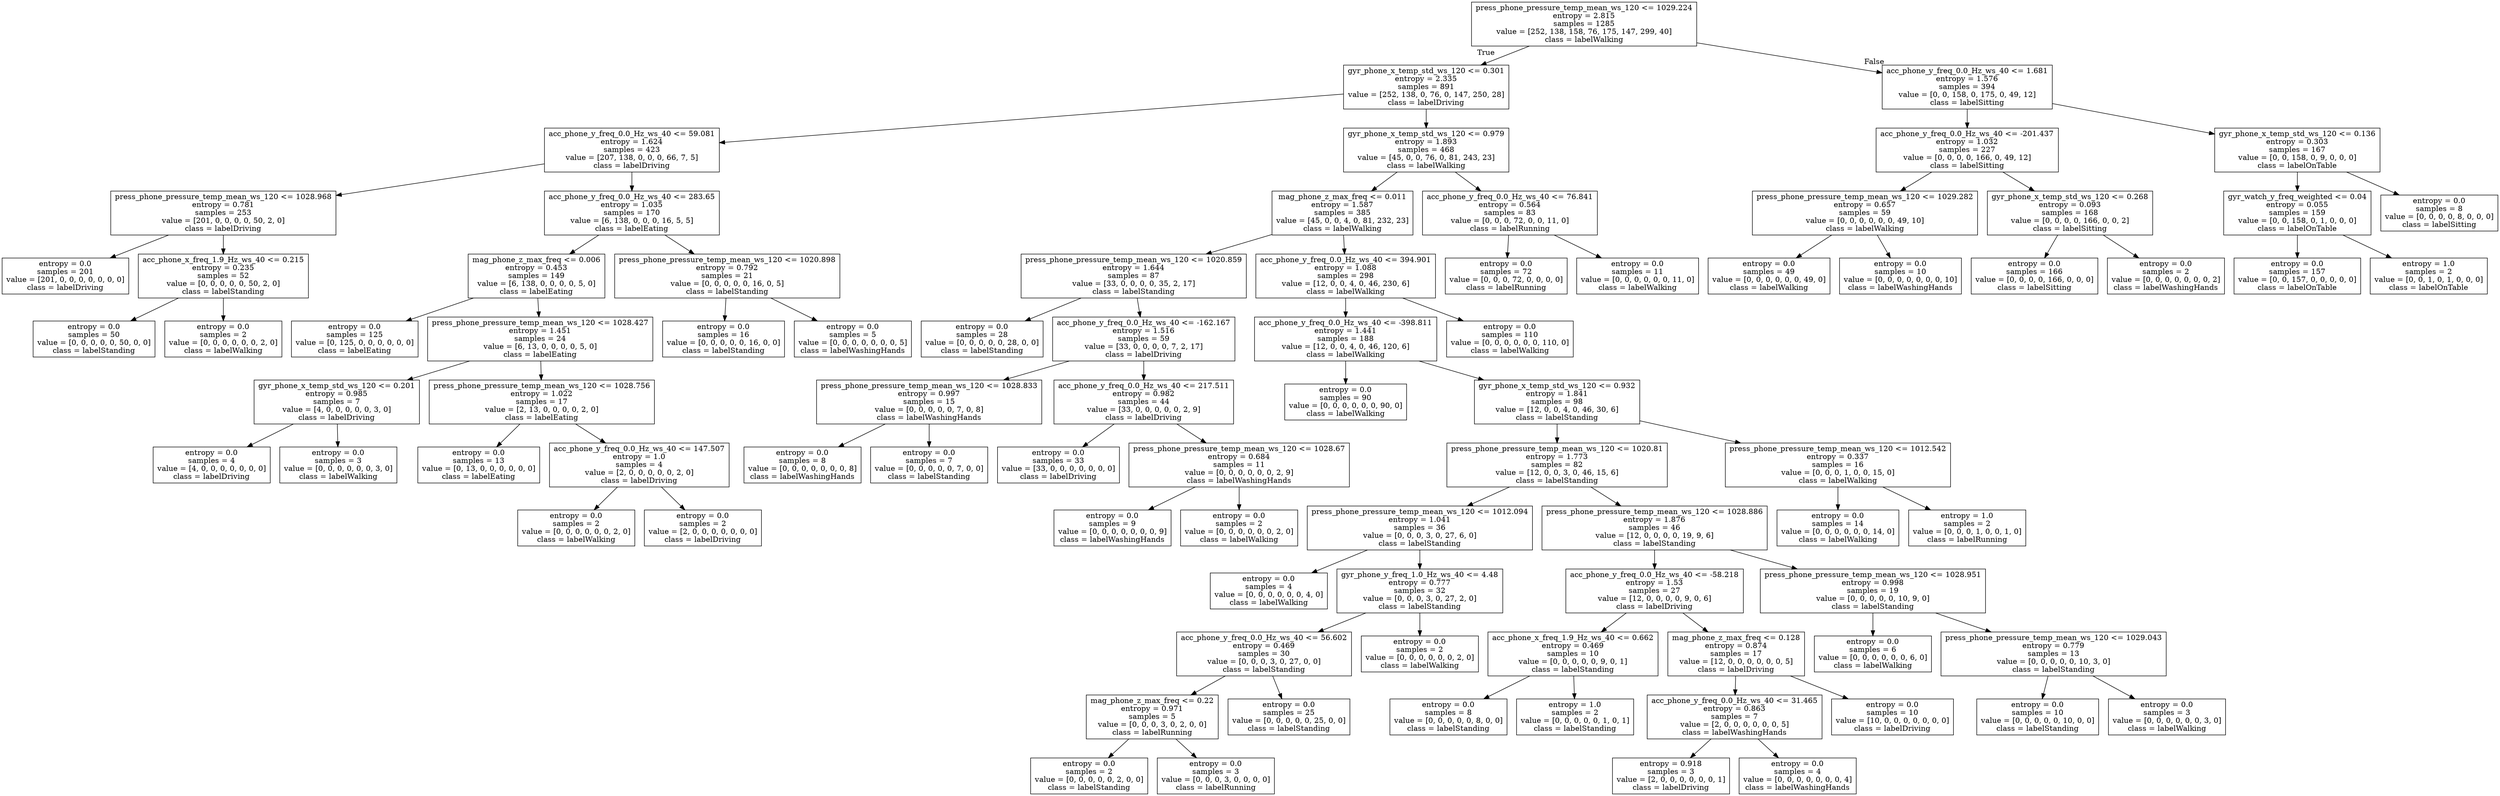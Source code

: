 digraph Tree {
node [shape=box] ;
0 [label="press_phone_pressure_temp_mean_ws_120 <= 1029.224\nentropy = 2.815\nsamples = 1285\nvalue = [252, 138, 158, 76, 175, 147, 299, 40]\nclass = labelWalking"] ;
1 [label="gyr_phone_x_temp_std_ws_120 <= 0.301\nentropy = 2.335\nsamples = 891\nvalue = [252, 138, 0, 76, 0, 147, 250, 28]\nclass = labelDriving"] ;
0 -> 1 [labeldistance=2.5, labelangle=45, headlabel="True"] ;
2 [label="acc_phone_y_freq_0.0_Hz_ws_40 <= 59.081\nentropy = 1.624\nsamples = 423\nvalue = [207, 138, 0, 0, 0, 66, 7, 5]\nclass = labelDriving"] ;
1 -> 2 ;
3 [label="press_phone_pressure_temp_mean_ws_120 <= 1028.968\nentropy = 0.781\nsamples = 253\nvalue = [201, 0, 0, 0, 0, 50, 2, 0]\nclass = labelDriving"] ;
2 -> 3 ;
4 [label="entropy = 0.0\nsamples = 201\nvalue = [201, 0, 0, 0, 0, 0, 0, 0]\nclass = labelDriving"] ;
3 -> 4 ;
5 [label="acc_phone_x_freq_1.9_Hz_ws_40 <= 0.215\nentropy = 0.235\nsamples = 52\nvalue = [0, 0, 0, 0, 0, 50, 2, 0]\nclass = labelStanding"] ;
3 -> 5 ;
6 [label="entropy = 0.0\nsamples = 50\nvalue = [0, 0, 0, 0, 0, 50, 0, 0]\nclass = labelStanding"] ;
5 -> 6 ;
7 [label="entropy = 0.0\nsamples = 2\nvalue = [0, 0, 0, 0, 0, 0, 2, 0]\nclass = labelWalking"] ;
5 -> 7 ;
8 [label="acc_phone_y_freq_0.0_Hz_ws_40 <= 283.65\nentropy = 1.035\nsamples = 170\nvalue = [6, 138, 0, 0, 0, 16, 5, 5]\nclass = labelEating"] ;
2 -> 8 ;
9 [label="mag_phone_z_max_freq <= 0.006\nentropy = 0.453\nsamples = 149\nvalue = [6, 138, 0, 0, 0, 0, 5, 0]\nclass = labelEating"] ;
8 -> 9 ;
10 [label="entropy = 0.0\nsamples = 125\nvalue = [0, 125, 0, 0, 0, 0, 0, 0]\nclass = labelEating"] ;
9 -> 10 ;
11 [label="press_phone_pressure_temp_mean_ws_120 <= 1028.427\nentropy = 1.451\nsamples = 24\nvalue = [6, 13, 0, 0, 0, 0, 5, 0]\nclass = labelEating"] ;
9 -> 11 ;
12 [label="gyr_phone_x_temp_std_ws_120 <= 0.201\nentropy = 0.985\nsamples = 7\nvalue = [4, 0, 0, 0, 0, 0, 3, 0]\nclass = labelDriving"] ;
11 -> 12 ;
13 [label="entropy = 0.0\nsamples = 4\nvalue = [4, 0, 0, 0, 0, 0, 0, 0]\nclass = labelDriving"] ;
12 -> 13 ;
14 [label="entropy = 0.0\nsamples = 3\nvalue = [0, 0, 0, 0, 0, 0, 3, 0]\nclass = labelWalking"] ;
12 -> 14 ;
15 [label="press_phone_pressure_temp_mean_ws_120 <= 1028.756\nentropy = 1.022\nsamples = 17\nvalue = [2, 13, 0, 0, 0, 0, 2, 0]\nclass = labelEating"] ;
11 -> 15 ;
16 [label="entropy = 0.0\nsamples = 13\nvalue = [0, 13, 0, 0, 0, 0, 0, 0]\nclass = labelEating"] ;
15 -> 16 ;
17 [label="acc_phone_y_freq_0.0_Hz_ws_40 <= 147.507\nentropy = 1.0\nsamples = 4\nvalue = [2, 0, 0, 0, 0, 0, 2, 0]\nclass = labelDriving"] ;
15 -> 17 ;
18 [label="entropy = 0.0\nsamples = 2\nvalue = [0, 0, 0, 0, 0, 0, 2, 0]\nclass = labelWalking"] ;
17 -> 18 ;
19 [label="entropy = 0.0\nsamples = 2\nvalue = [2, 0, 0, 0, 0, 0, 0, 0]\nclass = labelDriving"] ;
17 -> 19 ;
20 [label="press_phone_pressure_temp_mean_ws_120 <= 1020.898\nentropy = 0.792\nsamples = 21\nvalue = [0, 0, 0, 0, 0, 16, 0, 5]\nclass = labelStanding"] ;
8 -> 20 ;
21 [label="entropy = 0.0\nsamples = 16\nvalue = [0, 0, 0, 0, 0, 16, 0, 0]\nclass = labelStanding"] ;
20 -> 21 ;
22 [label="entropy = 0.0\nsamples = 5\nvalue = [0, 0, 0, 0, 0, 0, 0, 5]\nclass = labelWashingHands"] ;
20 -> 22 ;
23 [label="gyr_phone_x_temp_std_ws_120 <= 0.979\nentropy = 1.893\nsamples = 468\nvalue = [45, 0, 0, 76, 0, 81, 243, 23]\nclass = labelWalking"] ;
1 -> 23 ;
24 [label="mag_phone_z_max_freq <= 0.011\nentropy = 1.587\nsamples = 385\nvalue = [45, 0, 0, 4, 0, 81, 232, 23]\nclass = labelWalking"] ;
23 -> 24 ;
25 [label="press_phone_pressure_temp_mean_ws_120 <= 1020.859\nentropy = 1.644\nsamples = 87\nvalue = [33, 0, 0, 0, 0, 35, 2, 17]\nclass = labelStanding"] ;
24 -> 25 ;
26 [label="entropy = 0.0\nsamples = 28\nvalue = [0, 0, 0, 0, 0, 28, 0, 0]\nclass = labelStanding"] ;
25 -> 26 ;
27 [label="acc_phone_y_freq_0.0_Hz_ws_40 <= -162.167\nentropy = 1.516\nsamples = 59\nvalue = [33, 0, 0, 0, 0, 7, 2, 17]\nclass = labelDriving"] ;
25 -> 27 ;
28 [label="press_phone_pressure_temp_mean_ws_120 <= 1028.833\nentropy = 0.997\nsamples = 15\nvalue = [0, 0, 0, 0, 0, 7, 0, 8]\nclass = labelWashingHands"] ;
27 -> 28 ;
29 [label="entropy = 0.0\nsamples = 8\nvalue = [0, 0, 0, 0, 0, 0, 0, 8]\nclass = labelWashingHands"] ;
28 -> 29 ;
30 [label="entropy = 0.0\nsamples = 7\nvalue = [0, 0, 0, 0, 0, 7, 0, 0]\nclass = labelStanding"] ;
28 -> 30 ;
31 [label="acc_phone_y_freq_0.0_Hz_ws_40 <= 217.511\nentropy = 0.982\nsamples = 44\nvalue = [33, 0, 0, 0, 0, 0, 2, 9]\nclass = labelDriving"] ;
27 -> 31 ;
32 [label="entropy = 0.0\nsamples = 33\nvalue = [33, 0, 0, 0, 0, 0, 0, 0]\nclass = labelDriving"] ;
31 -> 32 ;
33 [label="press_phone_pressure_temp_mean_ws_120 <= 1028.67\nentropy = 0.684\nsamples = 11\nvalue = [0, 0, 0, 0, 0, 0, 2, 9]\nclass = labelWashingHands"] ;
31 -> 33 ;
34 [label="entropy = 0.0\nsamples = 9\nvalue = [0, 0, 0, 0, 0, 0, 0, 9]\nclass = labelWashingHands"] ;
33 -> 34 ;
35 [label="entropy = 0.0\nsamples = 2\nvalue = [0, 0, 0, 0, 0, 0, 2, 0]\nclass = labelWalking"] ;
33 -> 35 ;
36 [label="acc_phone_y_freq_0.0_Hz_ws_40 <= 394.901\nentropy = 1.088\nsamples = 298\nvalue = [12, 0, 0, 4, 0, 46, 230, 6]\nclass = labelWalking"] ;
24 -> 36 ;
37 [label="acc_phone_y_freq_0.0_Hz_ws_40 <= -398.811\nentropy = 1.441\nsamples = 188\nvalue = [12, 0, 0, 4, 0, 46, 120, 6]\nclass = labelWalking"] ;
36 -> 37 ;
38 [label="entropy = 0.0\nsamples = 90\nvalue = [0, 0, 0, 0, 0, 0, 90, 0]\nclass = labelWalking"] ;
37 -> 38 ;
39 [label="gyr_phone_x_temp_std_ws_120 <= 0.932\nentropy = 1.841\nsamples = 98\nvalue = [12, 0, 0, 4, 0, 46, 30, 6]\nclass = labelStanding"] ;
37 -> 39 ;
40 [label="press_phone_pressure_temp_mean_ws_120 <= 1020.81\nentropy = 1.773\nsamples = 82\nvalue = [12, 0, 0, 3, 0, 46, 15, 6]\nclass = labelStanding"] ;
39 -> 40 ;
41 [label="press_phone_pressure_temp_mean_ws_120 <= 1012.094\nentropy = 1.041\nsamples = 36\nvalue = [0, 0, 0, 3, 0, 27, 6, 0]\nclass = labelStanding"] ;
40 -> 41 ;
42 [label="entropy = 0.0\nsamples = 4\nvalue = [0, 0, 0, 0, 0, 0, 4, 0]\nclass = labelWalking"] ;
41 -> 42 ;
43 [label="gyr_phone_y_freq_1.0_Hz_ws_40 <= 4.48\nentropy = 0.777\nsamples = 32\nvalue = [0, 0, 0, 3, 0, 27, 2, 0]\nclass = labelStanding"] ;
41 -> 43 ;
44 [label="acc_phone_y_freq_0.0_Hz_ws_40 <= 56.602\nentropy = 0.469\nsamples = 30\nvalue = [0, 0, 0, 3, 0, 27, 0, 0]\nclass = labelStanding"] ;
43 -> 44 ;
45 [label="mag_phone_z_max_freq <= 0.22\nentropy = 0.971\nsamples = 5\nvalue = [0, 0, 0, 3, 0, 2, 0, 0]\nclass = labelRunning"] ;
44 -> 45 ;
46 [label="entropy = 0.0\nsamples = 2\nvalue = [0, 0, 0, 0, 0, 2, 0, 0]\nclass = labelStanding"] ;
45 -> 46 ;
47 [label="entropy = 0.0\nsamples = 3\nvalue = [0, 0, 0, 3, 0, 0, 0, 0]\nclass = labelRunning"] ;
45 -> 47 ;
48 [label="entropy = 0.0\nsamples = 25\nvalue = [0, 0, 0, 0, 0, 25, 0, 0]\nclass = labelStanding"] ;
44 -> 48 ;
49 [label="entropy = 0.0\nsamples = 2\nvalue = [0, 0, 0, 0, 0, 0, 2, 0]\nclass = labelWalking"] ;
43 -> 49 ;
50 [label="press_phone_pressure_temp_mean_ws_120 <= 1028.886\nentropy = 1.876\nsamples = 46\nvalue = [12, 0, 0, 0, 0, 19, 9, 6]\nclass = labelStanding"] ;
40 -> 50 ;
51 [label="acc_phone_y_freq_0.0_Hz_ws_40 <= -58.218\nentropy = 1.53\nsamples = 27\nvalue = [12, 0, 0, 0, 0, 9, 0, 6]\nclass = labelDriving"] ;
50 -> 51 ;
52 [label="acc_phone_x_freq_1.9_Hz_ws_40 <= 0.662\nentropy = 0.469\nsamples = 10\nvalue = [0, 0, 0, 0, 0, 9, 0, 1]\nclass = labelStanding"] ;
51 -> 52 ;
53 [label="entropy = 0.0\nsamples = 8\nvalue = [0, 0, 0, 0, 0, 8, 0, 0]\nclass = labelStanding"] ;
52 -> 53 ;
54 [label="entropy = 1.0\nsamples = 2\nvalue = [0, 0, 0, 0, 0, 1, 0, 1]\nclass = labelStanding"] ;
52 -> 54 ;
55 [label="mag_phone_z_max_freq <= 0.128\nentropy = 0.874\nsamples = 17\nvalue = [12, 0, 0, 0, 0, 0, 0, 5]\nclass = labelDriving"] ;
51 -> 55 ;
56 [label="acc_phone_y_freq_0.0_Hz_ws_40 <= 31.465\nentropy = 0.863\nsamples = 7\nvalue = [2, 0, 0, 0, 0, 0, 0, 5]\nclass = labelWashingHands"] ;
55 -> 56 ;
57 [label="entropy = 0.918\nsamples = 3\nvalue = [2, 0, 0, 0, 0, 0, 0, 1]\nclass = labelDriving"] ;
56 -> 57 ;
58 [label="entropy = 0.0\nsamples = 4\nvalue = [0, 0, 0, 0, 0, 0, 0, 4]\nclass = labelWashingHands"] ;
56 -> 58 ;
59 [label="entropy = 0.0\nsamples = 10\nvalue = [10, 0, 0, 0, 0, 0, 0, 0]\nclass = labelDriving"] ;
55 -> 59 ;
60 [label="press_phone_pressure_temp_mean_ws_120 <= 1028.951\nentropy = 0.998\nsamples = 19\nvalue = [0, 0, 0, 0, 0, 10, 9, 0]\nclass = labelStanding"] ;
50 -> 60 ;
61 [label="entropy = 0.0\nsamples = 6\nvalue = [0, 0, 0, 0, 0, 0, 6, 0]\nclass = labelWalking"] ;
60 -> 61 ;
62 [label="press_phone_pressure_temp_mean_ws_120 <= 1029.043\nentropy = 0.779\nsamples = 13\nvalue = [0, 0, 0, 0, 0, 10, 3, 0]\nclass = labelStanding"] ;
60 -> 62 ;
63 [label="entropy = 0.0\nsamples = 10\nvalue = [0, 0, 0, 0, 0, 10, 0, 0]\nclass = labelStanding"] ;
62 -> 63 ;
64 [label="entropy = 0.0\nsamples = 3\nvalue = [0, 0, 0, 0, 0, 0, 3, 0]\nclass = labelWalking"] ;
62 -> 64 ;
65 [label="press_phone_pressure_temp_mean_ws_120 <= 1012.542\nentropy = 0.337\nsamples = 16\nvalue = [0, 0, 0, 1, 0, 0, 15, 0]\nclass = labelWalking"] ;
39 -> 65 ;
66 [label="entropy = 0.0\nsamples = 14\nvalue = [0, 0, 0, 0, 0, 0, 14, 0]\nclass = labelWalking"] ;
65 -> 66 ;
67 [label="entropy = 1.0\nsamples = 2\nvalue = [0, 0, 0, 1, 0, 0, 1, 0]\nclass = labelRunning"] ;
65 -> 67 ;
68 [label="entropy = 0.0\nsamples = 110\nvalue = [0, 0, 0, 0, 0, 0, 110, 0]\nclass = labelWalking"] ;
36 -> 68 ;
69 [label="acc_phone_y_freq_0.0_Hz_ws_40 <= 76.841\nentropy = 0.564\nsamples = 83\nvalue = [0, 0, 0, 72, 0, 0, 11, 0]\nclass = labelRunning"] ;
23 -> 69 ;
70 [label="entropy = 0.0\nsamples = 72\nvalue = [0, 0, 0, 72, 0, 0, 0, 0]\nclass = labelRunning"] ;
69 -> 70 ;
71 [label="entropy = 0.0\nsamples = 11\nvalue = [0, 0, 0, 0, 0, 0, 11, 0]\nclass = labelWalking"] ;
69 -> 71 ;
72 [label="acc_phone_y_freq_0.0_Hz_ws_40 <= 1.681\nentropy = 1.576\nsamples = 394\nvalue = [0, 0, 158, 0, 175, 0, 49, 12]\nclass = labelSitting"] ;
0 -> 72 [labeldistance=2.5, labelangle=-45, headlabel="False"] ;
73 [label="acc_phone_y_freq_0.0_Hz_ws_40 <= -201.437\nentropy = 1.032\nsamples = 227\nvalue = [0, 0, 0, 0, 166, 0, 49, 12]\nclass = labelSitting"] ;
72 -> 73 ;
74 [label="press_phone_pressure_temp_mean_ws_120 <= 1029.282\nentropy = 0.657\nsamples = 59\nvalue = [0, 0, 0, 0, 0, 0, 49, 10]\nclass = labelWalking"] ;
73 -> 74 ;
75 [label="entropy = 0.0\nsamples = 49\nvalue = [0, 0, 0, 0, 0, 0, 49, 0]\nclass = labelWalking"] ;
74 -> 75 ;
76 [label="entropy = 0.0\nsamples = 10\nvalue = [0, 0, 0, 0, 0, 0, 0, 10]\nclass = labelWashingHands"] ;
74 -> 76 ;
77 [label="gyr_phone_x_temp_std_ws_120 <= 0.268\nentropy = 0.093\nsamples = 168\nvalue = [0, 0, 0, 0, 166, 0, 0, 2]\nclass = labelSitting"] ;
73 -> 77 ;
78 [label="entropy = 0.0\nsamples = 166\nvalue = [0, 0, 0, 0, 166, 0, 0, 0]\nclass = labelSitting"] ;
77 -> 78 ;
79 [label="entropy = 0.0\nsamples = 2\nvalue = [0, 0, 0, 0, 0, 0, 0, 2]\nclass = labelWashingHands"] ;
77 -> 79 ;
80 [label="gyr_phone_x_temp_std_ws_120 <= 0.136\nentropy = 0.303\nsamples = 167\nvalue = [0, 0, 158, 0, 9, 0, 0, 0]\nclass = labelOnTable"] ;
72 -> 80 ;
81 [label="gyr_watch_y_freq_weighted <= 0.04\nentropy = 0.055\nsamples = 159\nvalue = [0, 0, 158, 0, 1, 0, 0, 0]\nclass = labelOnTable"] ;
80 -> 81 ;
82 [label="entropy = 0.0\nsamples = 157\nvalue = [0, 0, 157, 0, 0, 0, 0, 0]\nclass = labelOnTable"] ;
81 -> 82 ;
83 [label="entropy = 1.0\nsamples = 2\nvalue = [0, 0, 1, 0, 1, 0, 0, 0]\nclass = labelOnTable"] ;
81 -> 83 ;
84 [label="entropy = 0.0\nsamples = 8\nvalue = [0, 0, 0, 0, 8, 0, 0, 0]\nclass = labelSitting"] ;
80 -> 84 ;
}